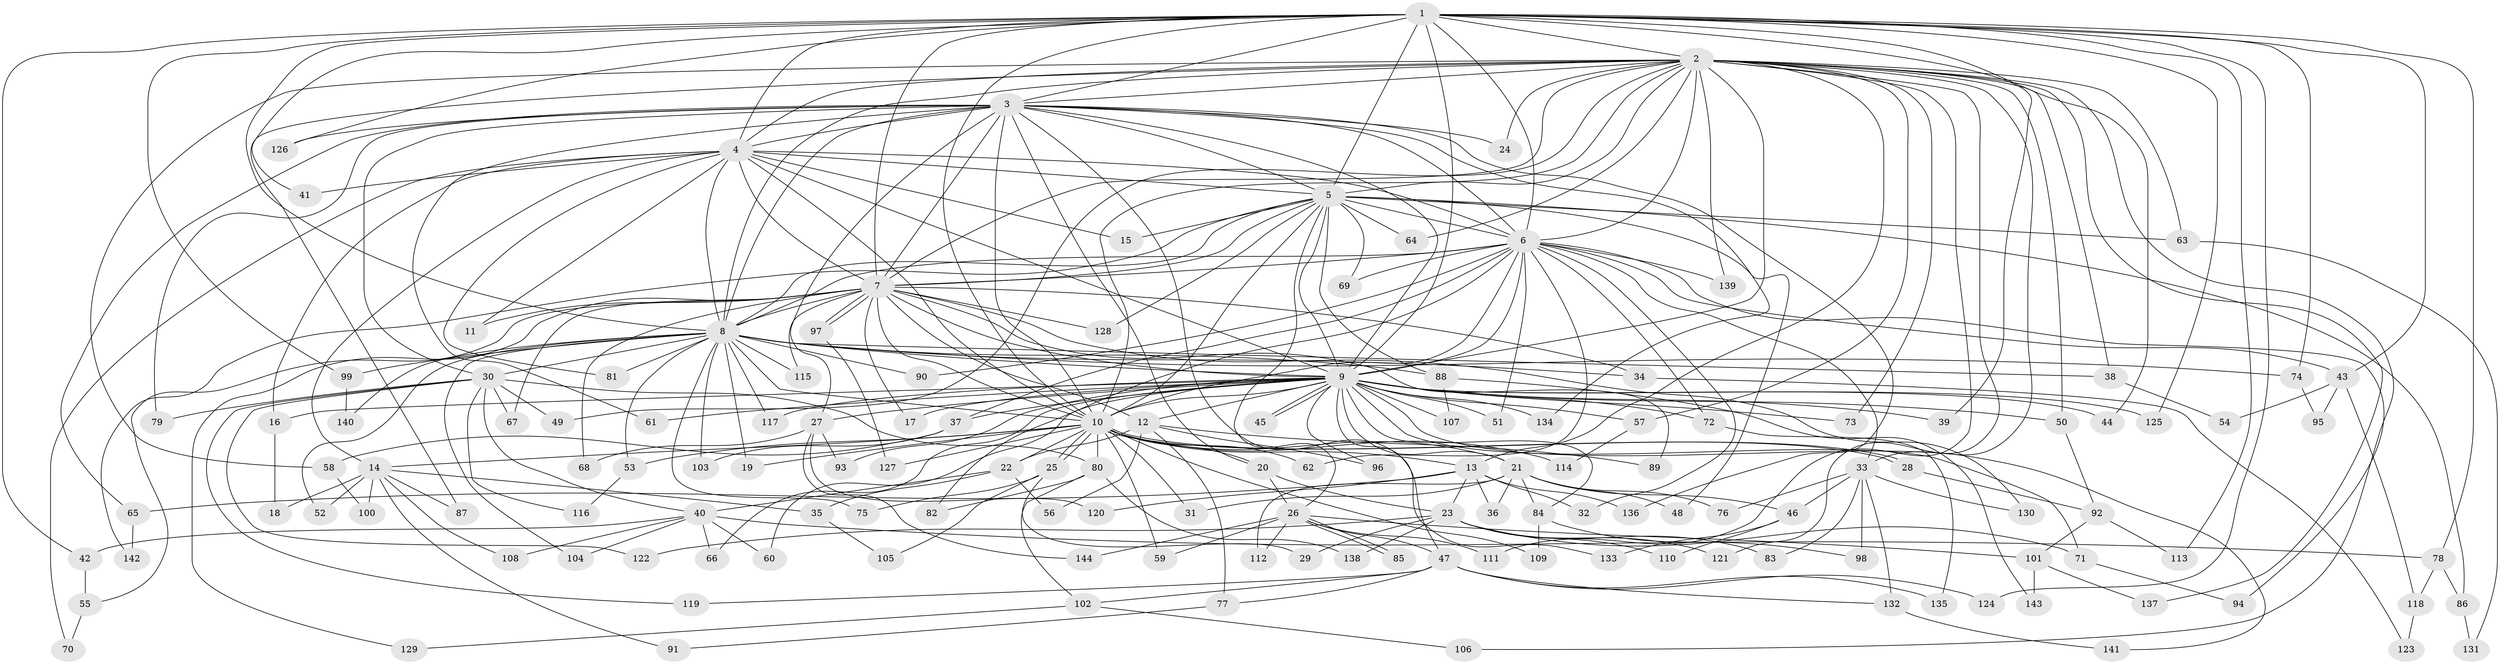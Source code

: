 // coarse degree distribution, {19: 0.017543859649122806, 24: 0.008771929824561403, 39: 0.008771929824561403, 14: 0.008771929824561403, 17: 0.008771929824561403, 21: 0.008771929824561403, 30: 0.008771929824561403, 31: 0.008771929824561403, 2: 0.5701754385964912, 6: 0.008771929824561403, 8: 0.017543859649122806, 10: 0.017543859649122806, 3: 0.11403508771929824, 4: 0.07894736842105263, 9: 0.017543859649122806, 5: 0.05263157894736842, 1: 0.03508771929824561, 7: 0.008771929824561403}
// Generated by graph-tools (version 1.1) at 2025/51/02/27/25 19:51:53]
// undirected, 144 vertices, 313 edges
graph export_dot {
graph [start="1"]
  node [color=gray90,style=filled];
  1;
  2;
  3;
  4;
  5;
  6;
  7;
  8;
  9;
  10;
  11;
  12;
  13;
  14;
  15;
  16;
  17;
  18;
  19;
  20;
  21;
  22;
  23;
  24;
  25;
  26;
  27;
  28;
  29;
  30;
  31;
  32;
  33;
  34;
  35;
  36;
  37;
  38;
  39;
  40;
  41;
  42;
  43;
  44;
  45;
  46;
  47;
  48;
  49;
  50;
  51;
  52;
  53;
  54;
  55;
  56;
  57;
  58;
  59;
  60;
  61;
  62;
  63;
  64;
  65;
  66;
  67;
  68;
  69;
  70;
  71;
  72;
  73;
  74;
  75;
  76;
  77;
  78;
  79;
  80;
  81;
  82;
  83;
  84;
  85;
  86;
  87;
  88;
  89;
  90;
  91;
  92;
  93;
  94;
  95;
  96;
  97;
  98;
  99;
  100;
  101;
  102;
  103;
  104;
  105;
  106;
  107;
  108;
  109;
  110;
  111;
  112;
  113;
  114;
  115;
  116;
  117;
  118;
  119;
  120;
  121;
  122;
  123;
  124;
  125;
  126;
  127;
  128;
  129;
  130;
  131;
  132;
  133;
  134;
  135;
  136;
  137;
  138;
  139;
  140;
  141;
  142;
  143;
  144;
  1 -- 2;
  1 -- 3;
  1 -- 4;
  1 -- 5;
  1 -- 6;
  1 -- 7;
  1 -- 8;
  1 -- 9;
  1 -- 10;
  1 -- 39;
  1 -- 41;
  1 -- 42;
  1 -- 43;
  1 -- 44;
  1 -- 74;
  1 -- 78;
  1 -- 99;
  1 -- 113;
  1 -- 124;
  1 -- 125;
  1 -- 126;
  2 -- 3;
  2 -- 4;
  2 -- 5;
  2 -- 6;
  2 -- 7;
  2 -- 8;
  2 -- 9;
  2 -- 10;
  2 -- 13;
  2 -- 24;
  2 -- 33;
  2 -- 38;
  2 -- 49;
  2 -- 50;
  2 -- 57;
  2 -- 58;
  2 -- 63;
  2 -- 64;
  2 -- 73;
  2 -- 87;
  2 -- 106;
  2 -- 111;
  2 -- 121;
  2 -- 137;
  2 -- 139;
  3 -- 4;
  3 -- 5;
  3 -- 6;
  3 -- 7;
  3 -- 8;
  3 -- 9;
  3 -- 10;
  3 -- 20;
  3 -- 24;
  3 -- 27;
  3 -- 30;
  3 -- 61;
  3 -- 65;
  3 -- 79;
  3 -- 126;
  3 -- 133;
  3 -- 134;
  3 -- 136;
  4 -- 5;
  4 -- 6;
  4 -- 7;
  4 -- 8;
  4 -- 9;
  4 -- 10;
  4 -- 11;
  4 -- 14;
  4 -- 15;
  4 -- 16;
  4 -- 41;
  4 -- 70;
  4 -- 81;
  5 -- 6;
  5 -- 7;
  5 -- 8;
  5 -- 9;
  5 -- 10;
  5 -- 15;
  5 -- 26;
  5 -- 48;
  5 -- 63;
  5 -- 64;
  5 -- 69;
  5 -- 86;
  5 -- 88;
  5 -- 128;
  5 -- 142;
  6 -- 7;
  6 -- 8;
  6 -- 9;
  6 -- 10;
  6 -- 32;
  6 -- 33;
  6 -- 37;
  6 -- 43;
  6 -- 51;
  6 -- 62;
  6 -- 69;
  6 -- 72;
  6 -- 82;
  6 -- 90;
  6 -- 94;
  6 -- 139;
  7 -- 8;
  7 -- 9;
  7 -- 10;
  7 -- 11;
  7 -- 12;
  7 -- 17;
  7 -- 34;
  7 -- 55;
  7 -- 67;
  7 -- 68;
  7 -- 89;
  7 -- 97;
  7 -- 97;
  7 -- 115;
  7 -- 128;
  7 -- 129;
  7 -- 130;
  8 -- 9;
  8 -- 10;
  8 -- 19;
  8 -- 30;
  8 -- 34;
  8 -- 38;
  8 -- 52;
  8 -- 53;
  8 -- 74;
  8 -- 75;
  8 -- 81;
  8 -- 88;
  8 -- 90;
  8 -- 99;
  8 -- 103;
  8 -- 104;
  8 -- 115;
  8 -- 117;
  8 -- 140;
  9 -- 10;
  9 -- 12;
  9 -- 16;
  9 -- 17;
  9 -- 21;
  9 -- 27;
  9 -- 37;
  9 -- 39;
  9 -- 44;
  9 -- 45;
  9 -- 45;
  9 -- 47;
  9 -- 50;
  9 -- 51;
  9 -- 57;
  9 -- 60;
  9 -- 61;
  9 -- 66;
  9 -- 71;
  9 -- 72;
  9 -- 73;
  9 -- 84;
  9 -- 93;
  9 -- 96;
  9 -- 107;
  9 -- 117;
  9 -- 125;
  9 -- 134;
  9 -- 141;
  10 -- 13;
  10 -- 14;
  10 -- 19;
  10 -- 20;
  10 -- 21;
  10 -- 22;
  10 -- 25;
  10 -- 25;
  10 -- 28;
  10 -- 28;
  10 -- 31;
  10 -- 53;
  10 -- 59;
  10 -- 62;
  10 -- 80;
  10 -- 109;
  10 -- 114;
  10 -- 127;
  12 -- 22;
  12 -- 56;
  12 -- 77;
  12 -- 89;
  12 -- 96;
  13 -- 23;
  13 -- 32;
  13 -- 36;
  13 -- 65;
  13 -- 120;
  13 -- 136;
  14 -- 18;
  14 -- 35;
  14 -- 52;
  14 -- 87;
  14 -- 91;
  14 -- 100;
  14 -- 108;
  16 -- 18;
  20 -- 23;
  20 -- 26;
  21 -- 31;
  21 -- 36;
  21 -- 46;
  21 -- 48;
  21 -- 76;
  21 -- 84;
  21 -- 112;
  22 -- 35;
  22 -- 40;
  22 -- 56;
  23 -- 29;
  23 -- 71;
  23 -- 83;
  23 -- 110;
  23 -- 121;
  23 -- 122;
  23 -- 138;
  25 -- 29;
  25 -- 75;
  25 -- 105;
  26 -- 47;
  26 -- 59;
  26 -- 85;
  26 -- 85;
  26 -- 101;
  26 -- 111;
  26 -- 112;
  26 -- 144;
  27 -- 68;
  27 -- 93;
  27 -- 120;
  27 -- 144;
  28 -- 92;
  30 -- 40;
  30 -- 49;
  30 -- 67;
  30 -- 79;
  30 -- 80;
  30 -- 116;
  30 -- 119;
  30 -- 122;
  33 -- 46;
  33 -- 76;
  33 -- 83;
  33 -- 98;
  33 -- 130;
  33 -- 132;
  34 -- 123;
  35 -- 105;
  37 -- 58;
  37 -- 103;
  38 -- 54;
  40 -- 42;
  40 -- 60;
  40 -- 66;
  40 -- 78;
  40 -- 104;
  40 -- 108;
  42 -- 55;
  43 -- 54;
  43 -- 95;
  43 -- 118;
  46 -- 110;
  46 -- 133;
  47 -- 77;
  47 -- 102;
  47 -- 119;
  47 -- 124;
  47 -- 132;
  47 -- 135;
  50 -- 92;
  53 -- 116;
  55 -- 70;
  57 -- 114;
  58 -- 100;
  63 -- 131;
  65 -- 142;
  71 -- 94;
  72 -- 135;
  74 -- 95;
  77 -- 91;
  78 -- 86;
  78 -- 118;
  80 -- 82;
  80 -- 102;
  80 -- 138;
  84 -- 98;
  84 -- 109;
  86 -- 131;
  88 -- 107;
  88 -- 143;
  92 -- 101;
  92 -- 113;
  97 -- 127;
  99 -- 140;
  101 -- 137;
  101 -- 143;
  102 -- 106;
  102 -- 129;
  118 -- 123;
  132 -- 141;
}
